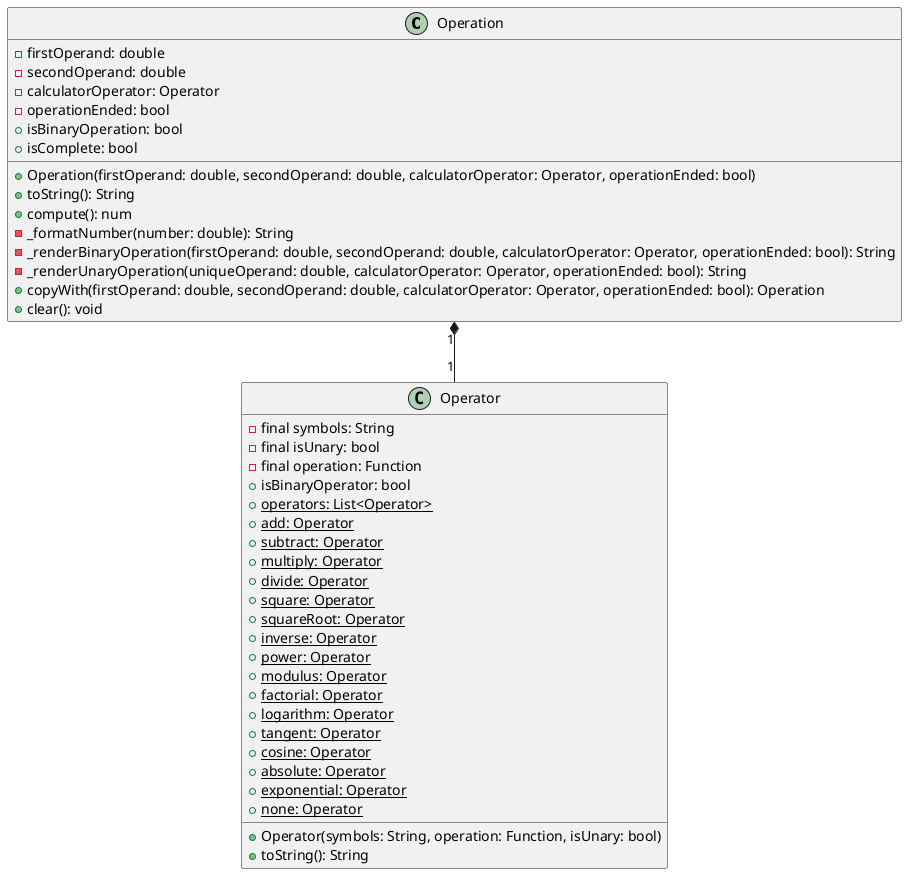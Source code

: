 @startuml modelClassDiagram
class Operation {
    -firstOperand: double
    -secondOperand: double
    -calculatorOperator: Operator
    -operationEnded: bool
    +Operation(firstOperand: double, secondOperand: double, calculatorOperator: Operator, operationEnded: bool)
    +toString(): String
    +isBinaryOperation: bool
    +isComplete: bool
    +compute(): num
    -_formatNumber(number: double): String
    -_renderBinaryOperation(firstOperand: double, secondOperand: double, calculatorOperator: Operator, operationEnded: bool): String
    -_renderUnaryOperation(uniqueOperand: double, calculatorOperator: Operator, operationEnded: bool): String
    +copyWith(firstOperand: double, secondOperand: double, calculatorOperator: Operator, operationEnded: bool): Operation
    +clear(): void
}

class Operator {
    -final symbols: String
    -final isUnary: bool
    -final {field} operation: Function
    +isBinaryOperator: bool                                                                                                                                                                                                                                                                                                                                                                                                                                                                                                                                                                                                                                                                                                                                                                                                                                                                                                                                                                                                                                                                                                                                                                                                                                                                                                                                                                                                                                                                                                                                                                                                                                                                                                                                                                                                                                                                                                                                                                                                                                                                                                                                                                                                                                                                                                                                                                                                                                                                                                                                                                                                                                                                                                                                                                                                                                                                                                                                                                                                                                                                                                                                                                                                                                                                                                                                                                                                                                                                                                                                                                                                                                                                                                                                                                                                                                                                                                                                                                                                                                                                                                                                                                                                                                                                                                                                                                                                                                                                                                                                                                                                                                                                                                                                                                                                                                                                                                                                                                                                                                                                                                               
    +Operator(symbols: String, operation: Function, isUnary: bool)
    +{static} operators: List<Operator>
    +{static} add: Operator
    +{static} subtract: Operator
    +{static} multiply: Operator
    +{static} divide: Operator
    +{static} square: Operator
    +{static} squareRoot: Operator
    +{static} inverse: Operator
    +{static} power: Operator
    +{static} modulus: Operator
    +{static} factorial: Operator
    +{static} logarithm: Operator
    +{static} tangent: Operator
    +{static} cosine: Operator
    +{static} absolute: Operator
    +{static} exponential: Operator
    +{static} none: Operator
    +toString(): String
}

Operation "1" *-- "1" Operator

@enduml